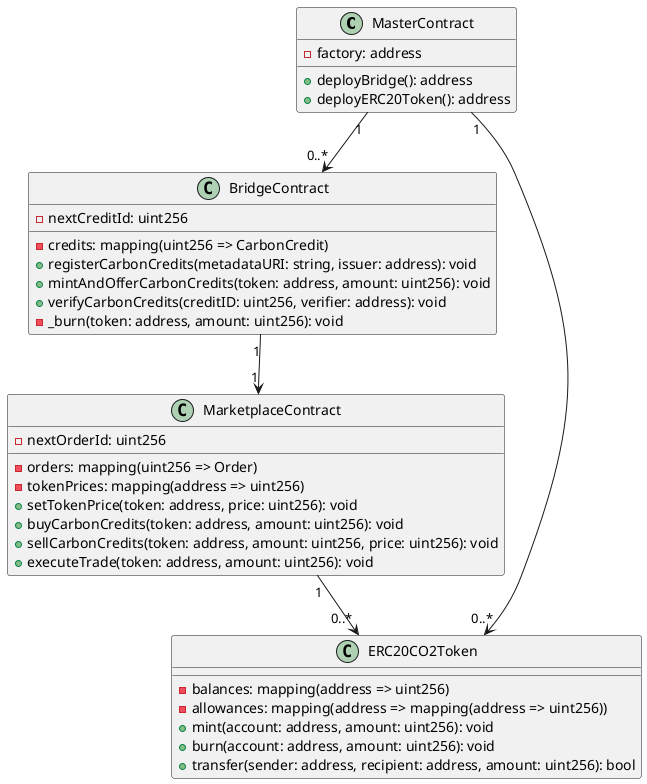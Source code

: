@startuml

class MasterContract {
    -factory: address
    +deployBridge(): address
    +deployERC20Token(): address
}

class BridgeContract {
    -credits: mapping(uint256 => CarbonCredit)
    -nextCreditId: uint256
    +registerCarbonCredits(metadataURI: string, issuer: address): void
    +mintAndOfferCarbonCredits(token: address, amount: uint256): void
    +verifyCarbonCredits(creditID: uint256, verifier: address): void
    -_burn(token: address, amount: uint256): void
}

class ERC20CO2Token {
    -balances: mapping(address => uint256)
    -allowances: mapping(address => mapping(address => uint256))
    +mint(account: address, amount: uint256): void
    +burn(account: address, amount: uint256): void
    +transfer(sender: address, recipient: address, amount: uint256): bool
}

class MarketplaceContract {
    -orders: mapping(uint256 => Order)
    -tokenPrices: mapping(address => uint256)
    -nextOrderId: uint256
    +setTokenPrice(token: address, price: uint256): void
    +buyCarbonCredits(token: address, amount: uint256): void
    +sellCarbonCredits(token: address, amount: uint256, price: uint256): void
    +executeTrade(token: address, amount: uint256): void
}

MasterContract "1" --> "0..*" BridgeContract
MasterContract "1" --> "0..*" ERC20CO2Token
BridgeContract "1" --> "1" MarketplaceContract
MarketplaceContract "1" --> "0..*" ERC20CO2Token

@enduml
